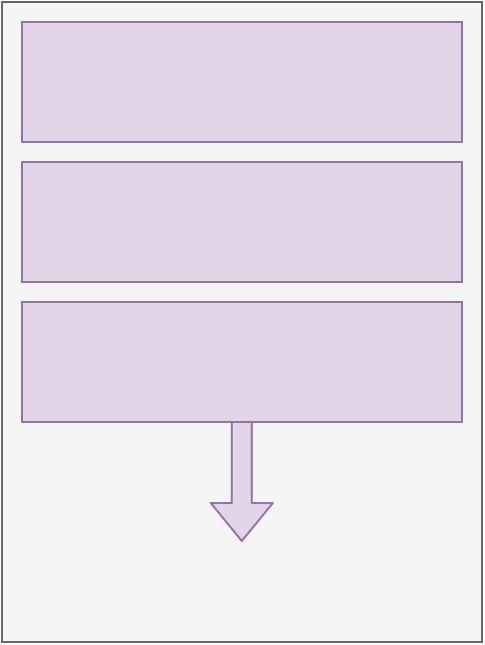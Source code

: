<mxfile version="13.1.5" type="device"><diagram id="LgjTPwxMQ01JuIyx9_Hg" name="Page-1"><mxGraphModel dx="1032" dy="695" grid="1" gridSize="10" guides="1" tooltips="1" connect="1" arrows="1" fold="1" page="1" pageScale="1" pageWidth="850" pageHeight="1100" math="0" shadow="0"><root><mxCell id="0"/><mxCell id="1" parent="0"/><mxCell id="t0PvGvEKLj19Cgtn3Sia-1" value="" style="rounded=0;whiteSpace=wrap;html=1;fillColor=#f5f5f5;strokeColor=#666666;fontColor=#333333;" vertex="1" parent="1"><mxGeometry x="160" y="80" width="240" height="320" as="geometry"/></mxCell><mxCell id="t0PvGvEKLj19Cgtn3Sia-6" value="" style="shape=flexArrow;endArrow=classic;html=1;fillColor=#e1d5e7;strokeColor=#9673a6;" edge="1" parent="1"><mxGeometry width="50" height="50" relative="1" as="geometry"><mxPoint x="279.9" y="280" as="sourcePoint"/><mxPoint x="279.9" y="350" as="targetPoint"/></mxGeometry></mxCell><mxCell id="t0PvGvEKLj19Cgtn3Sia-2" value="" style="rounded=0;whiteSpace=wrap;html=1;fillColor=#e1d5e7;strokeColor=#9673a6;" vertex="1" parent="1"><mxGeometry x="170" y="90" width="220" height="60" as="geometry"/></mxCell><mxCell id="t0PvGvEKLj19Cgtn3Sia-3" value="" style="rounded=0;whiteSpace=wrap;html=1;fillColor=#e1d5e7;strokeColor=#9673a6;" vertex="1" parent="1"><mxGeometry x="170" y="160" width="220" height="60" as="geometry"/></mxCell><mxCell id="t0PvGvEKLj19Cgtn3Sia-4" value="" style="rounded=0;whiteSpace=wrap;html=1;fillColor=#e1d5e7;strokeColor=#9673a6;" vertex="1" parent="1"><mxGeometry x="170" y="230" width="220" height="60" as="geometry"/></mxCell></root></mxGraphModel></diagram></mxfile>